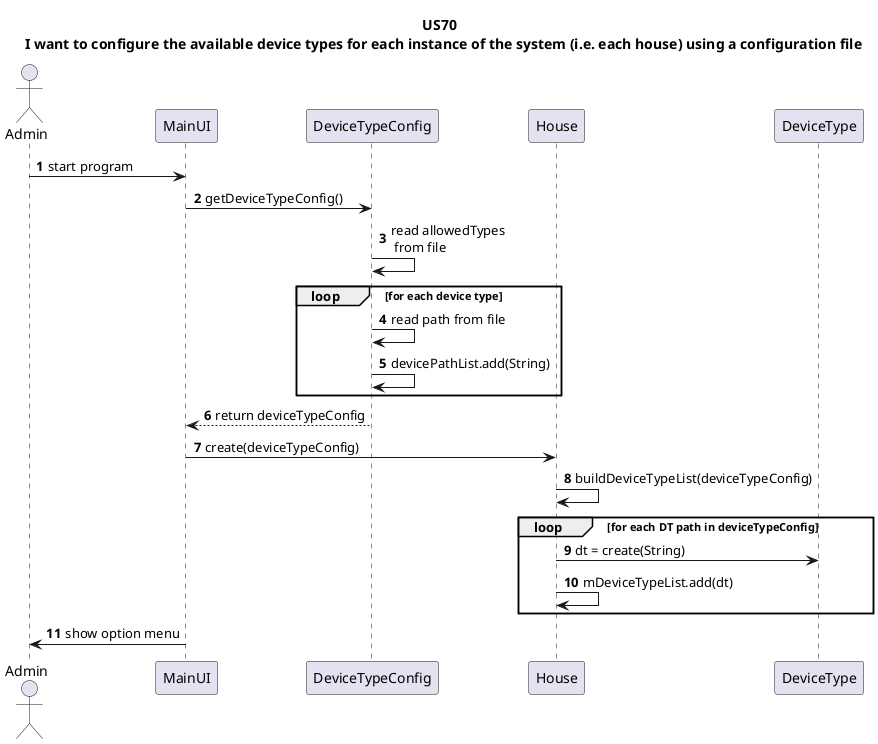 @startuml

title US70 \n I want to configure the available device types for each instance of the system (i.e. each house) using a configuration file

autonumber


actor Admin

Admin -> MainUI: start program

MainUI -> DeviceTypeConfig: getDeviceTypeConfig()
DeviceTypeConfig -> DeviceTypeConfig: read allowedTypes \n from file
loop for each device type
DeviceTypeConfig -> DeviceTypeConfig: read path from file
DeviceTypeConfig -> DeviceTypeConfig: devicePathList.add(String)
end
DeviceTypeConfig --> MainUI: return deviceTypeConfig

MainUI -> House: create(deviceTypeConfig)

House -> House: buildDeviceTypeList(deviceTypeConfig)
loop for each DT path in deviceTypeConfig
House -> DeviceType: dt = create(String)
House -> House: mDeviceTypeList.add(dt)
end

MainUI -> Admin: show option menu

@enduml